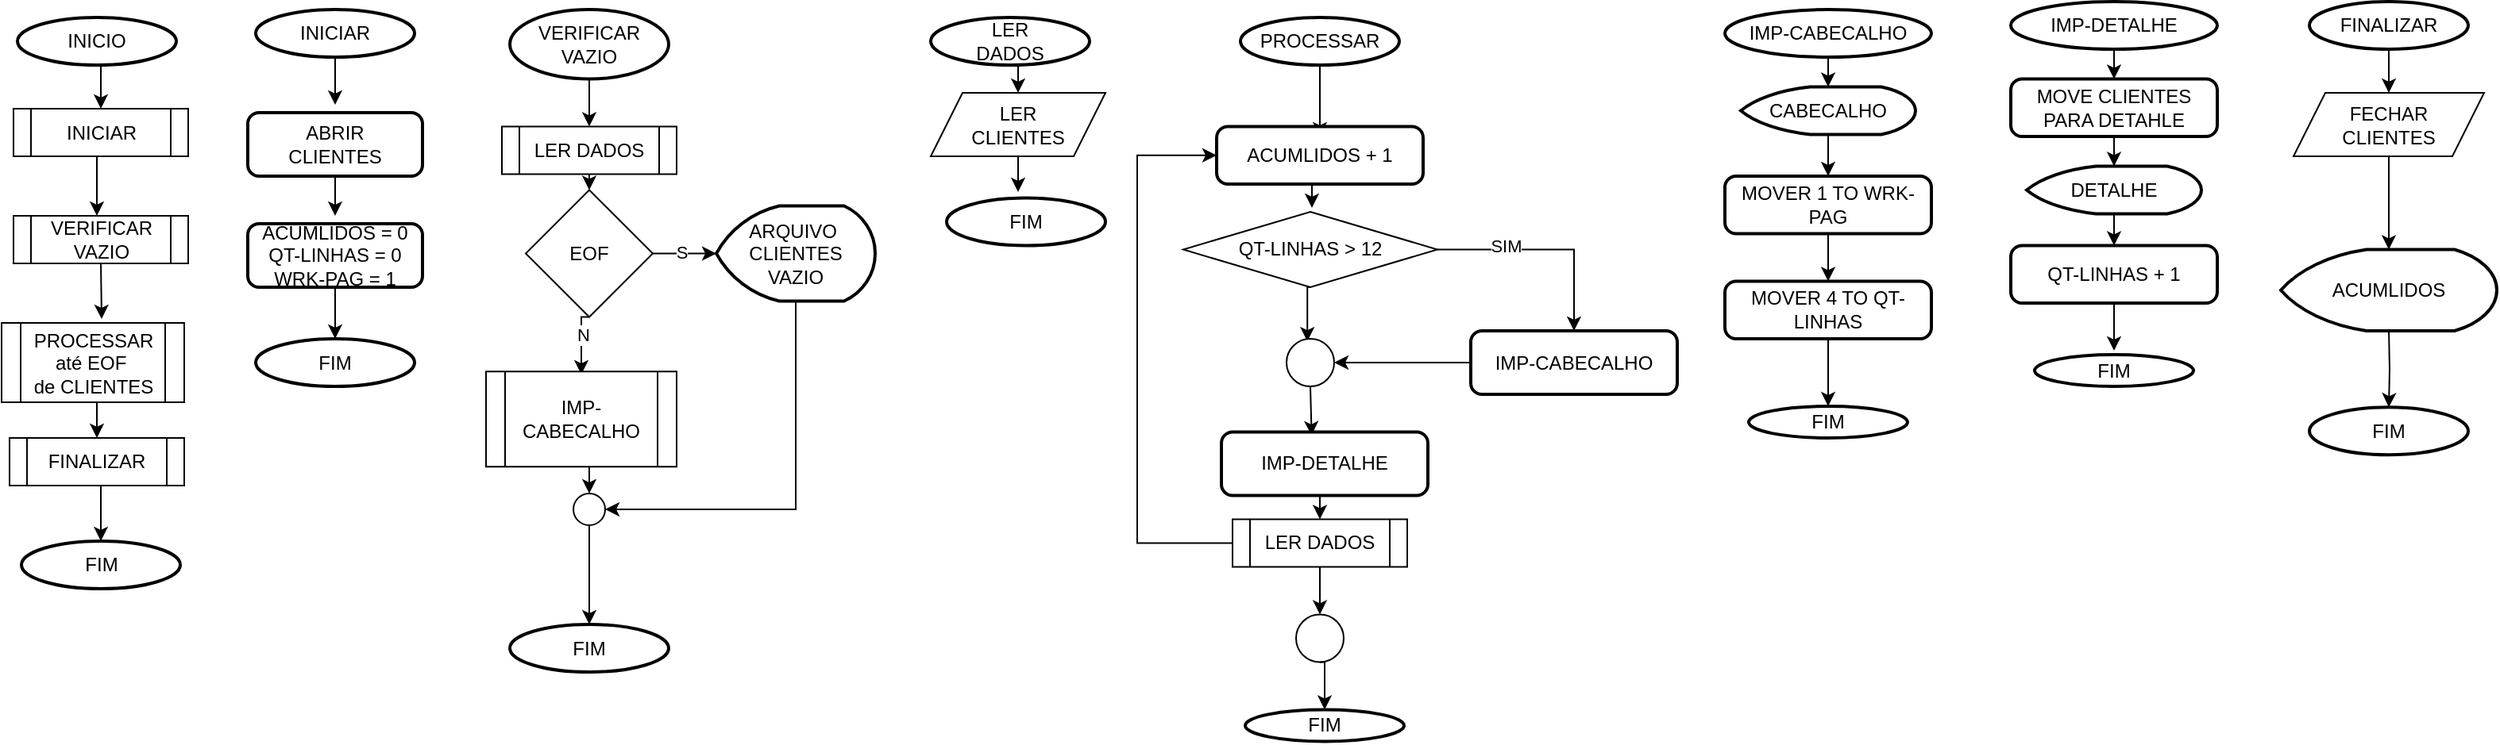 <mxfile version="24.5.3" type="device">
  <diagram name="Página-1" id="9Joz7jIRB3x1IOAc5Sbe">
    <mxGraphModel dx="1445" dy="864" grid="1" gridSize="10" guides="1" tooltips="1" connect="1" arrows="1" fold="1" page="1" pageScale="1" pageWidth="827" pageHeight="1169" math="0" shadow="0">
      <root>
        <mxCell id="0" />
        <mxCell id="1" parent="0" />
        <mxCell id="PZTBxpY43EAd9py1Kcqx-1" style="edgeStyle=orthogonalEdgeStyle;rounded=0;orthogonalLoop=1;jettySize=auto;html=1;exitX=0.5;exitY=1;exitDx=0;exitDy=0;exitPerimeter=0;entryX=0.5;entryY=0;entryDx=0;entryDy=0;" parent="1" source="PZTBxpY43EAd9py1Kcqx-2" target="PZTBxpY43EAd9py1Kcqx-5" edge="1">
          <mxGeometry relative="1" as="geometry" />
        </mxCell>
        <mxCell id="PZTBxpY43EAd9py1Kcqx-2" value="INICIO" style="strokeWidth=2;html=1;shape=mxgraph.flowchart.start_1;whiteSpace=wrap;" parent="1" vertex="1">
          <mxGeometry x="15" y="30" width="100" height="30" as="geometry" />
        </mxCell>
        <mxCell id="PZTBxpY43EAd9py1Kcqx-3" value="FIM" style="strokeWidth=2;html=1;shape=mxgraph.flowchart.start_1;whiteSpace=wrap;" parent="1" vertex="1">
          <mxGeometry x="17.5" y="360" width="100" height="30" as="geometry" />
        </mxCell>
        <mxCell id="PZTBxpY43EAd9py1Kcqx-4" style="edgeStyle=orthogonalEdgeStyle;rounded=0;orthogonalLoop=1;jettySize=auto;html=1;exitX=0.5;exitY=1;exitDx=0;exitDy=0;" parent="1" source="PZTBxpY43EAd9py1Kcqx-5" edge="1">
          <mxGeometry relative="1" as="geometry">
            <mxPoint x="65" y="155" as="targetPoint" />
          </mxGeometry>
        </mxCell>
        <mxCell id="PZTBxpY43EAd9py1Kcqx-5" value="INICIAR" style="shape=process;whiteSpace=wrap;html=1;backgroundOutline=1;" parent="1" vertex="1">
          <mxGeometry x="12.5" y="87.5" width="110" height="30" as="geometry" />
        </mxCell>
        <mxCell id="PZTBxpY43EAd9py1Kcqx-6" style="edgeStyle=orthogonalEdgeStyle;rounded=0;orthogonalLoop=1;jettySize=auto;html=1;exitX=0.5;exitY=1;exitDx=0;exitDy=0;entryX=0.5;entryY=0;entryDx=0;entryDy=0;" parent="1" source="PZTBxpY43EAd9py1Kcqx-7" target="PZTBxpY43EAd9py1Kcqx-8" edge="1">
          <mxGeometry relative="1" as="geometry" />
        </mxCell>
        <mxCell id="PZTBxpY43EAd9py1Kcqx-7" value="PROCESSAR&lt;div&gt;até EOF&amp;nbsp;&lt;/div&gt;&lt;div&gt;de CLIENTES&lt;/div&gt;" style="shape=process;whiteSpace=wrap;html=1;backgroundOutline=1;" parent="1" vertex="1">
          <mxGeometry x="5" y="222.5" width="115" height="50" as="geometry" />
        </mxCell>
        <mxCell id="PZTBxpY43EAd9py1Kcqx-8" value="FINALIZAR" style="shape=process;whiteSpace=wrap;html=1;backgroundOutline=1;" parent="1" vertex="1">
          <mxGeometry x="10" y="295" width="110" height="30" as="geometry" />
        </mxCell>
        <mxCell id="PZTBxpY43EAd9py1Kcqx-9" style="edgeStyle=orthogonalEdgeStyle;rounded=0;orthogonalLoop=1;jettySize=auto;html=1;exitX=0.5;exitY=1;exitDx=0;exitDy=0;exitPerimeter=0;entryX=0.5;entryY=0;entryDx=0;entryDy=0;" parent="1" source="PZTBxpY43EAd9py1Kcqx-10" edge="1">
          <mxGeometry relative="1" as="geometry">
            <mxPoint x="215" y="85" as="targetPoint" />
          </mxGeometry>
        </mxCell>
        <mxCell id="PZTBxpY43EAd9py1Kcqx-10" value="INICIAR" style="strokeWidth=2;html=1;shape=mxgraph.flowchart.start_1;whiteSpace=wrap;" parent="1" vertex="1">
          <mxGeometry x="165" y="25" width="100" height="30" as="geometry" />
        </mxCell>
        <mxCell id="PZTBxpY43EAd9py1Kcqx-11" value="FIM" style="strokeWidth=2;html=1;shape=mxgraph.flowchart.start_1;whiteSpace=wrap;" parent="1" vertex="1">
          <mxGeometry x="165" y="232.5" width="100" height="30" as="geometry" />
        </mxCell>
        <mxCell id="PZTBxpY43EAd9py1Kcqx-12" style="edgeStyle=orthogonalEdgeStyle;rounded=0;orthogonalLoop=1;jettySize=auto;html=1;exitX=0.5;exitY=1;exitDx=0;exitDy=0;entryX=0.5;entryY=0;entryDx=0;entryDy=0;" parent="1" edge="1">
          <mxGeometry relative="1" as="geometry">
            <mxPoint x="215" y="125" as="sourcePoint" />
            <mxPoint x="215" y="155" as="targetPoint" />
          </mxGeometry>
        </mxCell>
        <mxCell id="PZTBxpY43EAd9py1Kcqx-13" style="edgeStyle=orthogonalEdgeStyle;rounded=0;orthogonalLoop=1;jettySize=auto;html=1;exitX=0.5;exitY=1;exitDx=0;exitDy=0;exitPerimeter=0;" parent="1" source="PZTBxpY43EAd9py1Kcqx-14" edge="1">
          <mxGeometry relative="1" as="geometry">
            <mxPoint x="835" y="105" as="targetPoint" />
          </mxGeometry>
        </mxCell>
        <mxCell id="PZTBxpY43EAd9py1Kcqx-14" value="PROCESSAR" style="strokeWidth=2;html=1;shape=mxgraph.flowchart.start_1;whiteSpace=wrap;" parent="1" vertex="1">
          <mxGeometry x="785" y="30" width="100" height="30" as="geometry" />
        </mxCell>
        <mxCell id="PZTBxpY43EAd9py1Kcqx-15" value="FIM" style="strokeWidth=2;html=1;shape=mxgraph.flowchart.start_1;whiteSpace=wrap;" parent="1" vertex="1">
          <mxGeometry x="788" y="466.25" width="100" height="20" as="geometry" />
        </mxCell>
        <mxCell id="AunwQESHML7wP98be0eB-15" value="" style="edgeStyle=orthogonalEdgeStyle;rounded=0;orthogonalLoop=1;jettySize=auto;html=1;" parent="1" source="PZTBxpY43EAd9py1Kcqx-16" target="AunwQESHML7wP98be0eB-14" edge="1">
          <mxGeometry relative="1" as="geometry" />
        </mxCell>
        <mxCell id="PZTBxpY43EAd9py1Kcqx-16" value="FINALIZAR" style="strokeWidth=2;html=1;shape=mxgraph.flowchart.start_1;whiteSpace=wrap;" parent="1" vertex="1">
          <mxGeometry x="1458" y="20" width="100" height="30" as="geometry" />
        </mxCell>
        <mxCell id="PZTBxpY43EAd9py1Kcqx-17" value="FIM" style="strokeWidth=2;html=1;shape=mxgraph.flowchart.start_1;whiteSpace=wrap;" parent="1" vertex="1">
          <mxGeometry x="1458" y="275.63" width="100" height="30" as="geometry" />
        </mxCell>
        <mxCell id="PZTBxpY43EAd9py1Kcqx-25" style="edgeStyle=orthogonalEdgeStyle;rounded=0;orthogonalLoop=1;jettySize=auto;html=1;exitX=0.5;exitY=1;exitDx=0;exitDy=0;entryX=0.5;entryY=0;entryDx=0;entryDy=0;" parent="1" source="PZTBxpY43EAd9py1Kcqx-26" edge="1">
          <mxGeometry relative="1" as="geometry">
            <mxPoint x="830" y="150" as="targetPoint" />
          </mxGeometry>
        </mxCell>
        <mxCell id="PZTBxpY43EAd9py1Kcqx-26" value="&lt;div&gt;ACUMLIDOS + 1&lt;/div&gt;" style="rounded=1;whiteSpace=wrap;html=1;absoluteArcSize=1;arcSize=14;strokeWidth=2;" parent="1" vertex="1">
          <mxGeometry x="770" y="98.75" width="130" height="36.25" as="geometry" />
        </mxCell>
        <mxCell id="PZTBxpY43EAd9py1Kcqx-27" style="edgeStyle=orthogonalEdgeStyle;rounded=0;orthogonalLoop=1;jettySize=auto;html=1;exitX=0.5;exitY=1;exitDx=0;exitDy=0;entryX=0.5;entryY=0;entryDx=0;entryDy=0;entryPerimeter=0;" parent="1" source="PZTBxpY43EAd9py1Kcqx-8" target="PZTBxpY43EAd9py1Kcqx-3" edge="1">
          <mxGeometry relative="1" as="geometry" />
        </mxCell>
        <mxCell id="PZTBxpY43EAd9py1Kcqx-28" style="edgeStyle=orthogonalEdgeStyle;rounded=0;orthogonalLoop=1;jettySize=auto;html=1;exitX=0.5;exitY=1;exitDx=0;exitDy=0;entryX=0.437;entryY=0.054;entryDx=0;entryDy=0;entryPerimeter=0;" parent="1" source="nqsEs4eczGw24UIPuGTa-6" target="PZTBxpY43EAd9py1Kcqx-59" edge="1">
          <mxGeometry relative="1" as="geometry">
            <mxPoint x="829" y="358.75" as="targetPoint" />
          </mxGeometry>
        </mxCell>
        <mxCell id="nqsEs4eczGw24UIPuGTa-4" style="edgeStyle=orthogonalEdgeStyle;rounded=0;orthogonalLoop=1;jettySize=auto;html=1;entryX=0.5;entryY=0;entryDx=0;entryDy=0;" edge="1" parent="1" source="PZTBxpY43EAd9py1Kcqx-30" target="PZTBxpY43EAd9py1Kcqx-32">
          <mxGeometry relative="1" as="geometry" />
        </mxCell>
        <mxCell id="nqsEs4eczGw24UIPuGTa-5" value="SIM" style="edgeLabel;html=1;align=center;verticalAlign=middle;resizable=0;points=[];" vertex="1" connectable="0" parent="nqsEs4eczGw24UIPuGTa-4">
          <mxGeometry x="-0.375" y="3" relative="1" as="geometry">
            <mxPoint as="offset" />
          </mxGeometry>
        </mxCell>
        <mxCell id="PZTBxpY43EAd9py1Kcqx-30" value="QT-LINHAS &amp;gt; 12" style="rhombus;whiteSpace=wrap;html=1;" parent="1" vertex="1">
          <mxGeometry x="749" y="152.5" width="160" height="47.5" as="geometry" />
        </mxCell>
        <mxCell id="nqsEs4eczGw24UIPuGTa-8" style="edgeStyle=orthogonalEdgeStyle;rounded=0;orthogonalLoop=1;jettySize=auto;html=1;entryX=1;entryY=0.5;entryDx=0;entryDy=0;" edge="1" parent="1" source="PZTBxpY43EAd9py1Kcqx-32" target="nqsEs4eczGw24UIPuGTa-6">
          <mxGeometry relative="1" as="geometry" />
        </mxCell>
        <mxCell id="PZTBxpY43EAd9py1Kcqx-32" value="IMP-CABECALHO" style="rounded=1;whiteSpace=wrap;html=1;absoluteArcSize=1;arcSize=14;strokeWidth=2;" parent="1" vertex="1">
          <mxGeometry x="930" y="227.5" width="130" height="40" as="geometry" />
        </mxCell>
        <mxCell id="PZTBxpY43EAd9py1Kcqx-33" value="" style="ellipse;whiteSpace=wrap;html=1;aspect=fixed;" parent="1" vertex="1">
          <mxGeometry x="820" y="406.25" width="30" height="30" as="geometry" />
        </mxCell>
        <mxCell id="PZTBxpY43EAd9py1Kcqx-36" value="ABRIR&lt;div&gt;CLIENTES&lt;/div&gt;" style="rounded=1;whiteSpace=wrap;html=1;absoluteArcSize=1;arcSize=14;strokeWidth=2;" parent="1" vertex="1">
          <mxGeometry x="160" y="90" width="110" height="40" as="geometry" />
        </mxCell>
        <mxCell id="PZTBxpY43EAd9py1Kcqx-37" value="ACUMLIDOS = 0&lt;div&gt;QT-LINHAS = 0&lt;/div&gt;&lt;div&gt;WRK-PAG = 1&lt;/div&gt;" style="rounded=1;whiteSpace=wrap;html=1;absoluteArcSize=1;arcSize=14;strokeWidth=2;" parent="1" vertex="1">
          <mxGeometry x="160" y="160" width="110" height="40" as="geometry" />
        </mxCell>
        <mxCell id="PZTBxpY43EAd9py1Kcqx-38" style="edgeStyle=orthogonalEdgeStyle;rounded=0;orthogonalLoop=1;jettySize=auto;html=1;exitX=0.5;exitY=1;exitDx=0;exitDy=0;" parent="1" source="PZTBxpY43EAd9py1Kcqx-39" edge="1">
          <mxGeometry relative="1" as="geometry">
            <mxPoint x="68" y="220" as="targetPoint" />
          </mxGeometry>
        </mxCell>
        <mxCell id="PZTBxpY43EAd9py1Kcqx-39" value="VERIFICAR&lt;div&gt;VAZIO&lt;/div&gt;" style="shape=process;whiteSpace=wrap;html=1;backgroundOutline=1;" parent="1" vertex="1">
          <mxGeometry x="12.5" y="155" width="110" height="30" as="geometry" />
        </mxCell>
        <mxCell id="PZTBxpY43EAd9py1Kcqx-42" style="edgeStyle=orthogonalEdgeStyle;rounded=0;orthogonalLoop=1;jettySize=auto;html=1;exitX=0.5;exitY=1;exitDx=0;exitDy=0;exitPerimeter=0;entryX=0.5;entryY=0;entryDx=0;entryDy=0;" parent="1" source="PZTBxpY43EAd9py1Kcqx-43" target="PZTBxpY43EAd9py1Kcqx-44" edge="1">
          <mxGeometry relative="1" as="geometry" />
        </mxCell>
        <mxCell id="PZTBxpY43EAd9py1Kcqx-43" value="LER&lt;div&gt;DADOS&lt;/div&gt;" style="strokeWidth=2;html=1;shape=mxgraph.flowchart.start_1;whiteSpace=wrap;" parent="1" vertex="1">
          <mxGeometry x="590" y="30" width="100" height="30" as="geometry" />
        </mxCell>
        <mxCell id="PZTBxpY43EAd9py1Kcqx-44" value="LER&lt;div&gt;CLIENTES&lt;/div&gt;" style="shape=parallelogram;perimeter=parallelogramPerimeter;whiteSpace=wrap;html=1;fixedSize=1;" parent="1" vertex="1">
          <mxGeometry x="590" y="77.5" width="110" height="40" as="geometry" />
        </mxCell>
        <mxCell id="PZTBxpY43EAd9py1Kcqx-45" value="FIM" style="strokeWidth=2;html=1;shape=mxgraph.flowchart.start_1;whiteSpace=wrap;" parent="1" vertex="1">
          <mxGeometry x="600" y="143.75" width="100" height="30" as="geometry" />
        </mxCell>
        <mxCell id="PZTBxpY43EAd9py1Kcqx-55" style="edgeStyle=orthogonalEdgeStyle;rounded=0;orthogonalLoop=1;jettySize=auto;html=1;exitX=0.5;exitY=1;exitDx=0;exitDy=0;" parent="1" source="PZTBxpY43EAd9py1Kcqx-44" edge="1">
          <mxGeometry relative="1" as="geometry">
            <mxPoint x="645" y="140" as="targetPoint" />
          </mxGeometry>
        </mxCell>
        <mxCell id="PZTBxpY43EAd9py1Kcqx-57" style="edgeStyle=orthogonalEdgeStyle;rounded=0;orthogonalLoop=1;jettySize=auto;html=1;exitX=0.5;exitY=1;exitDx=0;exitDy=0;entryX=0.5;entryY=0;entryDx=0;entryDy=0;entryPerimeter=0;" parent="1" source="PZTBxpY43EAd9py1Kcqx-37" target="PZTBxpY43EAd9py1Kcqx-11" edge="1">
          <mxGeometry relative="1" as="geometry" />
        </mxCell>
        <mxCell id="PZTBxpY43EAd9py1Kcqx-58" style="edgeStyle=orthogonalEdgeStyle;rounded=0;orthogonalLoop=1;jettySize=auto;html=1;exitX=0.5;exitY=1;exitDx=0;exitDy=0;entryX=0.5;entryY=0;entryDx=0;entryDy=0;" parent="1" source="PZTBxpY43EAd9py1Kcqx-59" target="PZTBxpY43EAd9py1Kcqx-62" edge="1">
          <mxGeometry relative="1" as="geometry" />
        </mxCell>
        <mxCell id="PZTBxpY43EAd9py1Kcqx-59" value="IMP-DETALHE" style="rounded=1;whiteSpace=wrap;html=1;absoluteArcSize=1;arcSize=14;strokeWidth=2;" parent="1" vertex="1">
          <mxGeometry x="773" y="291.25" width="130" height="40" as="geometry" />
        </mxCell>
        <mxCell id="PZTBxpY43EAd9py1Kcqx-60" style="edgeStyle=orthogonalEdgeStyle;rounded=0;orthogonalLoop=1;jettySize=auto;html=1;exitX=0.5;exitY=1;exitDx=0;exitDy=0;entryX=0.5;entryY=0;entryDx=0;entryDy=0;" parent="1" source="PZTBxpY43EAd9py1Kcqx-62" target="PZTBxpY43EAd9py1Kcqx-33" edge="1">
          <mxGeometry relative="1" as="geometry" />
        </mxCell>
        <mxCell id="nqsEs4eczGw24UIPuGTa-2" style="edgeStyle=orthogonalEdgeStyle;rounded=0;orthogonalLoop=1;jettySize=auto;html=1;entryX=0;entryY=0.5;entryDx=0;entryDy=0;exitX=0;exitY=0.5;exitDx=0;exitDy=0;" edge="1" parent="1" source="PZTBxpY43EAd9py1Kcqx-62" target="PZTBxpY43EAd9py1Kcqx-26">
          <mxGeometry relative="1" as="geometry">
            <Array as="points">
              <mxPoint x="720" y="361" />
              <mxPoint x="720" y="117" />
            </Array>
          </mxGeometry>
        </mxCell>
        <mxCell id="PZTBxpY43EAd9py1Kcqx-62" value="LER DADOS" style="shape=process;whiteSpace=wrap;html=1;backgroundOutline=1;" parent="1" vertex="1">
          <mxGeometry x="780" y="346.25" width="110" height="30" as="geometry" />
        </mxCell>
        <mxCell id="PZTBxpY43EAd9py1Kcqx-63" style="edgeStyle=orthogonalEdgeStyle;rounded=0;orthogonalLoop=1;jettySize=auto;html=1;exitX=0.5;exitY=1;exitDx=0;exitDy=0;entryX=0.5;entryY=0;entryDx=0;entryDy=0;entryPerimeter=0;" parent="1" source="PZTBxpY43EAd9py1Kcqx-33" target="PZTBxpY43EAd9py1Kcqx-15" edge="1">
          <mxGeometry relative="1" as="geometry" />
        </mxCell>
        <mxCell id="PZTBxpY43EAd9py1Kcqx-64" value="IMP-CABECALHO" style="strokeWidth=2;html=1;shape=mxgraph.flowchart.start_1;whiteSpace=wrap;" parent="1" vertex="1">
          <mxGeometry x="1090" y="25" width="130" height="30" as="geometry" />
        </mxCell>
        <mxCell id="PZTBxpY43EAd9py1Kcqx-65" style="edgeStyle=orthogonalEdgeStyle;rounded=0;orthogonalLoop=1;jettySize=auto;html=1;exitX=0.5;exitY=1;exitDx=0;exitDy=0;exitPerimeter=0;entryX=0.5;entryY=0;entryDx=0;entryDy=0;" parent="1" source="eKldjDe3g-RdCaJVngPj-1" target="PZTBxpY43EAd9py1Kcqx-68" edge="1">
          <mxGeometry relative="1" as="geometry" />
        </mxCell>
        <mxCell id="PZTBxpY43EAd9py1Kcqx-66" value="CABECALHO" style="strokeWidth=2;html=1;shape=mxgraph.flowchart.display;whiteSpace=wrap;" parent="1" vertex="1">
          <mxGeometry x="1100" y="73.75" width="110" height="30" as="geometry" />
        </mxCell>
        <mxCell id="nqsEs4eczGw24UIPuGTa-1" value="" style="edgeStyle=orthogonalEdgeStyle;rounded=0;orthogonalLoop=1;jettySize=auto;html=1;" edge="1" parent="1" source="PZTBxpY43EAd9py1Kcqx-68" target="PZTBxpY43EAd9py1Kcqx-77">
          <mxGeometry relative="1" as="geometry" />
        </mxCell>
        <mxCell id="PZTBxpY43EAd9py1Kcqx-68" value="MOVER 4 TO QT-LINHAS" style="rounded=1;whiteSpace=wrap;html=1;absoluteArcSize=1;arcSize=14;strokeWidth=2;" parent="1" vertex="1">
          <mxGeometry x="1090" y="196.25" width="130" height="36.25" as="geometry" />
        </mxCell>
        <mxCell id="PZTBxpY43EAd9py1Kcqx-69" style="edgeStyle=orthogonalEdgeStyle;rounded=0;orthogonalLoop=1;jettySize=auto;html=1;exitX=0.5;exitY=1;exitDx=0;exitDy=0;exitPerimeter=0;entryX=0.5;entryY=0;entryDx=0;entryDy=0;" parent="1" source="PZTBxpY43EAd9py1Kcqx-70" target="PZTBxpY43EAd9py1Kcqx-75" edge="1">
          <mxGeometry relative="1" as="geometry" />
        </mxCell>
        <mxCell id="PZTBxpY43EAd9py1Kcqx-70" value="IMP-DETALHE" style="strokeWidth=2;html=1;shape=mxgraph.flowchart.start_1;whiteSpace=wrap;" parent="1" vertex="1">
          <mxGeometry x="1270" y="20" width="130" height="30" as="geometry" />
        </mxCell>
        <mxCell id="PZTBxpY43EAd9py1Kcqx-71" style="edgeStyle=orthogonalEdgeStyle;rounded=0;orthogonalLoop=1;jettySize=auto;html=1;exitX=0.5;exitY=1;exitDx=0;exitDy=0;exitPerimeter=0;entryX=0.5;entryY=0;entryDx=0;entryDy=0;" parent="1" source="PZTBxpY43EAd9py1Kcqx-72" target="PZTBxpY43EAd9py1Kcqx-74" edge="1">
          <mxGeometry relative="1" as="geometry" />
        </mxCell>
        <mxCell id="PZTBxpY43EAd9py1Kcqx-72" value="DETALHE" style="strokeWidth=2;html=1;shape=mxgraph.flowchart.display;whiteSpace=wrap;" parent="1" vertex="1">
          <mxGeometry x="1280" y="123.75" width="110" height="30" as="geometry" />
        </mxCell>
        <mxCell id="PZTBxpY43EAd9py1Kcqx-73" style="edgeStyle=orthogonalEdgeStyle;rounded=0;orthogonalLoop=1;jettySize=auto;html=1;exitX=0.5;exitY=1;exitDx=0;exitDy=0;" parent="1" source="PZTBxpY43EAd9py1Kcqx-74" edge="1">
          <mxGeometry relative="1" as="geometry">
            <mxPoint x="1335" y="240" as="targetPoint" />
          </mxGeometry>
        </mxCell>
        <mxCell id="PZTBxpY43EAd9py1Kcqx-74" value="QT-LINHAS + 1" style="rounded=1;whiteSpace=wrap;html=1;absoluteArcSize=1;arcSize=14;strokeWidth=2;" parent="1" vertex="1">
          <mxGeometry x="1270" y="173.75" width="130" height="36.25" as="geometry" />
        </mxCell>
        <mxCell id="PZTBxpY43EAd9py1Kcqx-75" value="MOVE CLIENTES&lt;div&gt;PARA DETAHLE&lt;/div&gt;" style="rounded=1;whiteSpace=wrap;html=1;absoluteArcSize=1;arcSize=14;strokeWidth=2;" parent="1" vertex="1">
          <mxGeometry x="1270" y="68.75" width="130" height="36.25" as="geometry" />
        </mxCell>
        <mxCell id="PZTBxpY43EAd9py1Kcqx-76" style="edgeStyle=orthogonalEdgeStyle;rounded=0;orthogonalLoop=1;jettySize=auto;html=1;exitX=0.5;exitY=1;exitDx=0;exitDy=0;" parent="1" source="PZTBxpY43EAd9py1Kcqx-74" target="PZTBxpY43EAd9py1Kcqx-74" edge="1">
          <mxGeometry relative="1" as="geometry" />
        </mxCell>
        <mxCell id="PZTBxpY43EAd9py1Kcqx-77" value="FIM" style="strokeWidth=2;html=1;shape=mxgraph.flowchart.start_1;whiteSpace=wrap;" parent="1" vertex="1">
          <mxGeometry x="1105" y="275" width="100" height="20" as="geometry" />
        </mxCell>
        <mxCell id="PZTBxpY43EAd9py1Kcqx-78" value="FIM" style="strokeWidth=2;html=1;shape=mxgraph.flowchart.start_1;whiteSpace=wrap;" parent="1" vertex="1">
          <mxGeometry x="1285" y="242.5" width="100" height="20" as="geometry" />
        </mxCell>
        <mxCell id="PZTBxpY43EAd9py1Kcqx-79" style="edgeStyle=orthogonalEdgeStyle;rounded=0;orthogonalLoop=1;jettySize=auto;html=1;exitX=0.5;exitY=1;exitDx=0;exitDy=0;exitPerimeter=0;entryX=0.5;entryY=0;entryDx=0;entryDy=0;entryPerimeter=0;" parent="1" source="PZTBxpY43EAd9py1Kcqx-64" target="PZTBxpY43EAd9py1Kcqx-66" edge="1">
          <mxGeometry relative="1" as="geometry" />
        </mxCell>
        <mxCell id="PZTBxpY43EAd9py1Kcqx-80" style="edgeStyle=orthogonalEdgeStyle;rounded=0;orthogonalLoop=1;jettySize=auto;html=1;exitX=0.5;exitY=1;exitDx=0;exitDy=0;entryX=0.5;entryY=0;entryDx=0;entryDy=0;entryPerimeter=0;" parent="1" source="PZTBxpY43EAd9py1Kcqx-75" target="PZTBxpY43EAd9py1Kcqx-72" edge="1">
          <mxGeometry relative="1" as="geometry" />
        </mxCell>
        <mxCell id="eKldjDe3g-RdCaJVngPj-2" value="" style="edgeStyle=orthogonalEdgeStyle;rounded=0;orthogonalLoop=1;jettySize=auto;html=1;exitX=0.5;exitY=1;exitDx=0;exitDy=0;exitPerimeter=0;entryX=0.5;entryY=0;entryDx=0;entryDy=0;" parent="1" source="PZTBxpY43EAd9py1Kcqx-66" target="eKldjDe3g-RdCaJVngPj-1" edge="1">
          <mxGeometry relative="1" as="geometry">
            <mxPoint x="1155" y="104" as="sourcePoint" />
            <mxPoint x="1155" y="176" as="targetPoint" />
          </mxGeometry>
        </mxCell>
        <mxCell id="eKldjDe3g-RdCaJVngPj-1" value="MOVER 1 TO WRK-PAG" style="rounded=1;whiteSpace=wrap;html=1;absoluteArcSize=1;arcSize=14;strokeWidth=2;" parent="1" vertex="1">
          <mxGeometry x="1090" y="130" width="130" height="36.25" as="geometry" />
        </mxCell>
        <mxCell id="nqsEs4eczGw24UIPuGTa-10" value="" style="edgeStyle=orthogonalEdgeStyle;rounded=0;orthogonalLoop=1;jettySize=auto;html=1;" edge="1" parent="1" source="AunwQESHML7wP98be0eB-14" target="AunwQESHML7wP98be0eB-16">
          <mxGeometry relative="1" as="geometry" />
        </mxCell>
        <mxCell id="AunwQESHML7wP98be0eB-14" value="FECHAR&lt;div&gt;CLIENTES&lt;/div&gt;" style="shape=parallelogram;perimeter=parallelogramPerimeter;whiteSpace=wrap;html=1;fixedSize=1;" parent="1" vertex="1">
          <mxGeometry x="1448" y="77.5" width="120" height="40" as="geometry" />
        </mxCell>
        <mxCell id="AunwQESHML7wP98be0eB-18" value="" style="edgeStyle=orthogonalEdgeStyle;rounded=0;orthogonalLoop=1;jettySize=auto;html=1;" parent="1" target="PZTBxpY43EAd9py1Kcqx-17" edge="1">
          <mxGeometry relative="1" as="geometry">
            <mxPoint x="1508" y="226.88" as="sourcePoint" />
          </mxGeometry>
        </mxCell>
        <mxCell id="nqsEs4eczGw24UIPuGTa-7" value="" style="edgeStyle=orthogonalEdgeStyle;rounded=0;orthogonalLoop=1;jettySize=auto;html=1;exitX=0.5;exitY=1;exitDx=0;exitDy=0;entryX=0.437;entryY=0.054;entryDx=0;entryDy=0;entryPerimeter=0;" edge="1" parent="1" source="PZTBxpY43EAd9py1Kcqx-30" target="nqsEs4eczGw24UIPuGTa-6">
          <mxGeometry relative="1" as="geometry">
            <mxPoint x="830" y="293" as="targetPoint" />
            <mxPoint x="829" y="200" as="sourcePoint" />
          </mxGeometry>
        </mxCell>
        <mxCell id="nqsEs4eczGw24UIPuGTa-6" value="" style="ellipse;whiteSpace=wrap;html=1;aspect=fixed;" vertex="1" parent="1">
          <mxGeometry x="814" y="232.5" width="30" height="30" as="geometry" />
        </mxCell>
        <mxCell id="AunwQESHML7wP98be0eB-16" value="ACUMLIDOS&lt;span style=&quot;background-color: initial; color: rgba(0, 0, 0, 0); font-family: monospace; font-size: 0px; text-align: start; text-wrap: nowrap;&quot;&gt;%3CmxGraphModel%3E%3Croot%3E%3CmxCell%20id%3D%220%22%2F%3E%3CmxCell%20id%3D%221%22%20parent%3D%220%22%2F%3E%3CmxCell%20id%3D%222%22%20value%3D%22LIDOS%26lt%3Bdiv%26gt%3BVALIDOS%26lt%3B%2Fdiv%26gt%3B%22%20style%3D%22strokeWidth%3D2%3Bhtml%3D1%3Bshape%3Dmxgraph.flowchart.display%3BwhiteSpace%3Dwrap%3B%22%20vertex%3D%221%22%20parent%3D%221%22%3E%3CmxGeometry%20x%3D%221034%22%20y%3D%2288.75%22%20width%3D%22100%22%20height%3D%2235%22%20as%3D%22geometry%22%2F%3E%3C%2FmxCell%3E%3C%2Froot%3E%3C%2FmxGraphModel%3ECONSCOMNSCONSCONCONS&lt;/span&gt;" style="strokeWidth=2;html=1;shape=mxgraph.flowchart.display;whiteSpace=wrap;" parent="1" vertex="1">
          <mxGeometry x="1440" y="176.25" width="136" height="51.25" as="geometry" />
        </mxCell>
        <mxCell id="nqsEs4eczGw24UIPuGTa-11" style="edgeStyle=orthogonalEdgeStyle;rounded=0;orthogonalLoop=1;jettySize=auto;html=1;exitX=0.5;exitY=1;exitDx=0;exitDy=0;exitPerimeter=0;entryX=0.5;entryY=0;entryDx=0;entryDy=0;" edge="1" parent="1" source="nqsEs4eczGw24UIPuGTa-12" target="nqsEs4eczGw24UIPuGTa-15">
          <mxGeometry relative="1" as="geometry" />
        </mxCell>
        <mxCell id="nqsEs4eczGw24UIPuGTa-12" value="VERIFICAR&lt;div&gt;VAZIO&lt;/div&gt;" style="strokeWidth=2;html=1;shape=mxgraph.flowchart.start_1;whiteSpace=wrap;" vertex="1" parent="1">
          <mxGeometry x="325" y="25" width="100" height="43.75" as="geometry" />
        </mxCell>
        <mxCell id="nqsEs4eczGw24UIPuGTa-13" value="FIM" style="strokeWidth=2;html=1;shape=mxgraph.flowchart.start_1;whiteSpace=wrap;" vertex="1" parent="1">
          <mxGeometry x="325" y="412.5" width="100" height="30" as="geometry" />
        </mxCell>
        <mxCell id="nqsEs4eczGw24UIPuGTa-14" style="edgeStyle=orthogonalEdgeStyle;rounded=0;orthogonalLoop=1;jettySize=auto;html=1;exitX=0.5;exitY=1;exitDx=0;exitDy=0;entryX=0.5;entryY=0;entryDx=0;entryDy=0;" edge="1" parent="1" source="nqsEs4eczGw24UIPuGTa-15" target="nqsEs4eczGw24UIPuGTa-16">
          <mxGeometry relative="1" as="geometry" />
        </mxCell>
        <mxCell id="nqsEs4eczGw24UIPuGTa-15" value="LER DADOS" style="shape=process;whiteSpace=wrap;html=1;backgroundOutline=1;" vertex="1" parent="1">
          <mxGeometry x="320" y="98.75" width="110" height="30" as="geometry" />
        </mxCell>
        <mxCell id="nqsEs4eczGw24UIPuGTa-16" value="EOF" style="rhombus;whiteSpace=wrap;html=1;" vertex="1" parent="1">
          <mxGeometry x="335" y="138.75" width="80" height="80" as="geometry" />
        </mxCell>
        <mxCell id="nqsEs4eczGw24UIPuGTa-17" value="ARQUIVO&amp;nbsp;&lt;div&gt;CLIENTES&lt;div&gt;VAZIO&lt;/div&gt;&lt;/div&gt;" style="strokeWidth=2;html=1;shape=mxgraph.flowchart.display;whiteSpace=wrap;" vertex="1" parent="1">
          <mxGeometry x="455" y="148.75" width="100" height="60" as="geometry" />
        </mxCell>
        <mxCell id="nqsEs4eczGw24UIPuGTa-18" style="edgeStyle=orthogonalEdgeStyle;rounded=0;orthogonalLoop=1;jettySize=auto;html=1;exitX=1;exitY=0.5;exitDx=0;exitDy=0;entryX=0;entryY=0.5;entryDx=0;entryDy=0;entryPerimeter=0;" edge="1" parent="1" source="nqsEs4eczGw24UIPuGTa-16" target="nqsEs4eczGw24UIPuGTa-17">
          <mxGeometry relative="1" as="geometry" />
        </mxCell>
        <mxCell id="nqsEs4eczGw24UIPuGTa-19" value="S" style="edgeLabel;html=1;align=center;verticalAlign=middle;resizable=0;points=[];" connectable="0" vertex="1" parent="nqsEs4eczGw24UIPuGTa-18">
          <mxGeometry x="-0.121" y="1" relative="1" as="geometry">
            <mxPoint as="offset" />
          </mxGeometry>
        </mxCell>
        <mxCell id="nqsEs4eczGw24UIPuGTa-20" value="" style="verticalLabelPosition=bottom;verticalAlign=top;html=1;shape=mxgraph.flowchart.on-page_reference;" vertex="1" parent="1">
          <mxGeometry x="365" y="330" width="20" height="20" as="geometry" />
        </mxCell>
        <mxCell id="nqsEs4eczGw24UIPuGTa-21" style="edgeStyle=orthogonalEdgeStyle;rounded=0;orthogonalLoop=1;jettySize=auto;html=1;exitX=0.5;exitY=1;exitDx=0;exitDy=0;entryX=0.5;entryY=0;entryDx=0;entryDy=0;entryPerimeter=0;" edge="1" parent="1" target="nqsEs4eczGw24UIPuGTa-20">
          <mxGeometry relative="1" as="geometry">
            <mxPoint x="370.0" y="295" as="sourcePoint" />
          </mxGeometry>
        </mxCell>
        <mxCell id="nqsEs4eczGw24UIPuGTa-22" style="edgeStyle=orthogonalEdgeStyle;rounded=0;orthogonalLoop=1;jettySize=auto;html=1;exitX=0.5;exitY=1;exitDx=0;exitDy=0;exitPerimeter=0;entryX=0.5;entryY=0;entryDx=0;entryDy=0;entryPerimeter=0;" edge="1" parent="1" source="nqsEs4eczGw24UIPuGTa-20" target="nqsEs4eczGw24UIPuGTa-13">
          <mxGeometry relative="1" as="geometry" />
        </mxCell>
        <mxCell id="nqsEs4eczGw24UIPuGTa-23" style="edgeStyle=orthogonalEdgeStyle;rounded=0;orthogonalLoop=1;jettySize=auto;html=1;exitX=0.5;exitY=1;exitDx=0;exitDy=0;exitPerimeter=0;entryX=1;entryY=0.5;entryDx=0;entryDy=0;entryPerimeter=0;" edge="1" parent="1" source="nqsEs4eczGw24UIPuGTa-17" target="nqsEs4eczGw24UIPuGTa-20">
          <mxGeometry relative="1" as="geometry" />
        </mxCell>
        <mxCell id="nqsEs4eczGw24UIPuGTa-24" value="" style="edgeStyle=orthogonalEdgeStyle;rounded=0;orthogonalLoop=1;jettySize=auto;html=1;exitX=0.5;exitY=1;exitDx=0;exitDy=0;entryX=0.5;entryY=0;entryDx=0;entryDy=0;entryPerimeter=0;" edge="1" parent="1" source="nqsEs4eczGw24UIPuGTa-16">
          <mxGeometry relative="1" as="geometry">
            <mxPoint x="375" y="218.5" as="sourcePoint" />
            <mxPoint x="370.0" y="255" as="targetPoint" />
          </mxGeometry>
        </mxCell>
        <mxCell id="nqsEs4eczGw24UIPuGTa-25" value="N" style="edgeLabel;html=1;align=center;verticalAlign=middle;resizable=0;points=[];" connectable="0" vertex="1" parent="nqsEs4eczGw24UIPuGTa-24">
          <mxGeometry x="-0.252" y="1" relative="1" as="geometry">
            <mxPoint as="offset" />
          </mxGeometry>
        </mxCell>
        <mxCell id="nqsEs4eczGw24UIPuGTa-26" value="IMP-CABECALHO" style="shape=process;whiteSpace=wrap;html=1;backgroundOutline=1;" vertex="1" parent="1">
          <mxGeometry x="310" y="253.13" width="120" height="60" as="geometry" />
        </mxCell>
      </root>
    </mxGraphModel>
  </diagram>
</mxfile>
